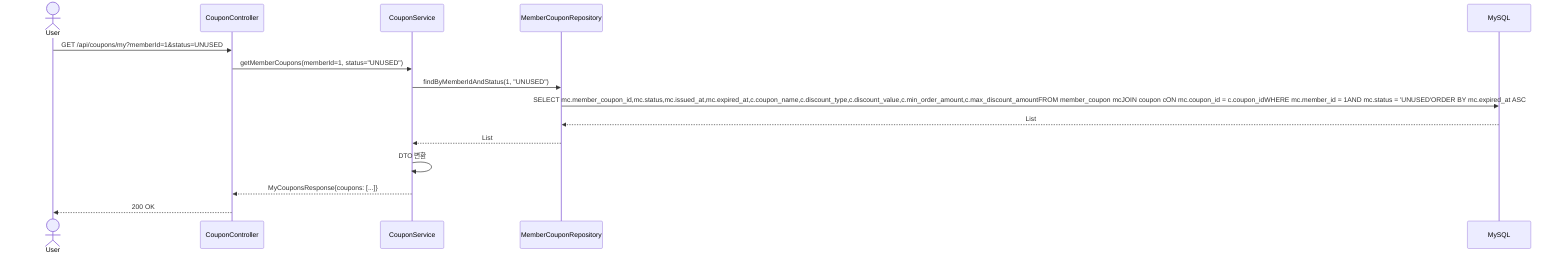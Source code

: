 sequenceDiagram
    actor User
    participant API as CouponController
    participant Service as CouponService
    participant Repo as MemberCouponRepository
    participant DB as MySQL

    User->>API: GET /api/coupons/my?memberId=1&status=UNUSED
    API->>Service: getMemberCoupons(memberId=1, status="UNUSED")

    Service->>Repo: findByMemberIdAndStatus(1, "UNUSED")
    Repo->>DB: SELECT mc.member_coupon_id,mc.status,mc.issued_at,mc.expired_at,c.coupon_name,c.discount_type,c.discount_value,c.min_order_amount,c.max_discount_amountFROM member_coupon mcJOIN coupon cON mc.coupon_id = c.coupon_idWHERE mc.member_id = 1AND mc.status = 'UNUSED'ORDER BY mc.expired_at ASC

    DB-->>Repo: List
    Repo-->>Service: List

    Service->>Service: DTO 변환
    Service-->>API: MyCouponsResponse{coupons: [...]}

    API-->>User: 200 OK